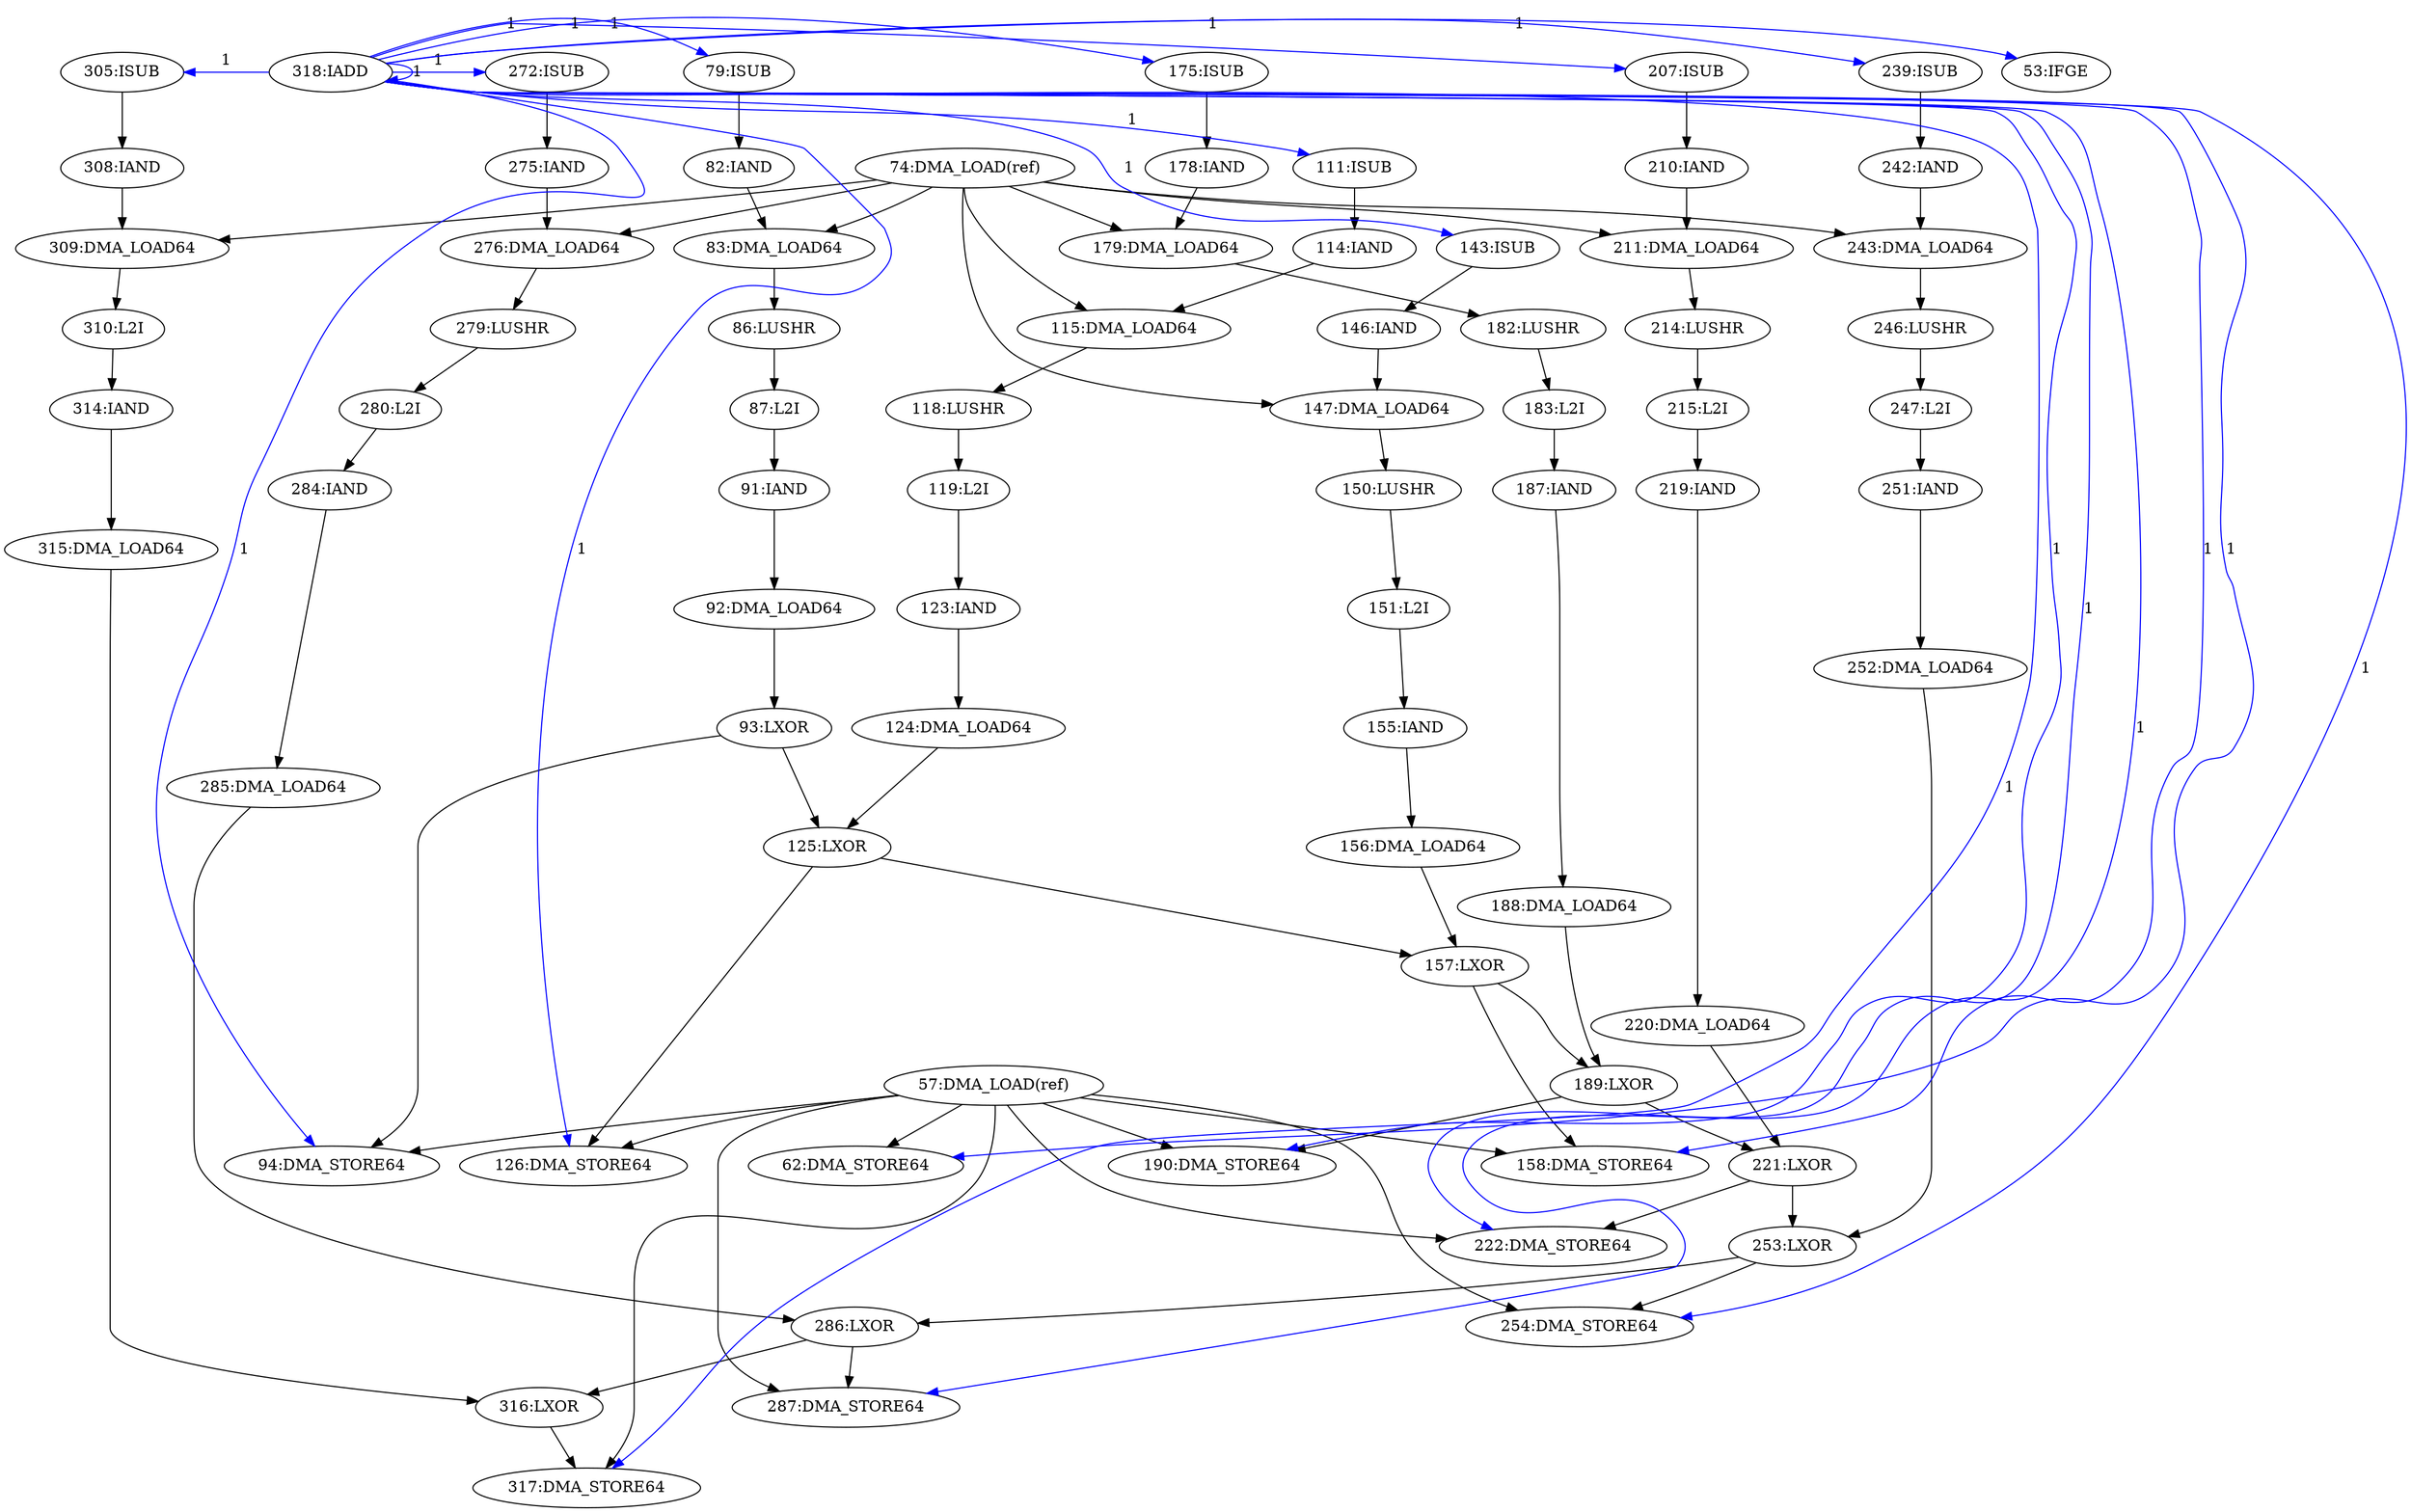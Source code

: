 digraph depgraph {
n0 [label="94:DMA_STORE64"];
n1 [label="57:DMA_LOAD(ref)"];
n1 -> n0;
n2 [label="93:LXOR"];
n2 -> n0;
n3 [label="246:LUSHR"];
n4 [label="243:DMA_LOAD64"];
n4 -> n3;
n5 [label="316:LXOR"];
n6 [label="286:LXOR"];
n6 -> n5;
n7 [label="315:DMA_LOAD64"];
n7 -> n5;
n8 [label="118:LUSHR"];
n9 [label="115:DMA_LOAD64"];
n9 -> n8;
n10 [label="155:IAND"];
n11 [label="151:L2I"];
n11 -> n10;
n12 [label="279:LUSHR"];
n13 [label="276:DMA_LOAD64"];
n13 -> n12;
n14 [label="309:DMA_LOAD64"];
n15 [label="74:DMA_LOAD(ref)"];
n15 -> n14;
n16 [label="308:IAND"];
n16 -> n14;
n17 [label="92:DMA_LOAD64"];
n18 [label="91:IAND"];
n18 -> n17;
n19 [label="242:IAND"];
n20 [label="239:ISUB"];
n20 -> n19;
n21 [label="86:LUSHR"];
n22 [label="83:DMA_LOAD64"];
n22 -> n21;
n23 [label="123:IAND"];
n24 [label="119:L2I"];
n24 -> n23;
n25 [label="247:L2I"];
n3 -> n25;
n26 [label="310:L2I"];
n14 -> n26;
n15 -> n9;
n27 [label="114:IAND"];
n27 -> n9;
n28 [label="111:ISUB"];
n28 -> n27;
n29 [label="210:IAND"];
n30 [label="207:ISUB"];
n30 -> n29;
n31 [label="188:DMA_LOAD64"];
n32 [label="187:IAND"];
n32 -> n31;
n33 [label="125:LXOR"];
n2 -> n33;
n34 [label="124:DMA_LOAD64"];
n34 -> n33;
n35 [label="182:LUSHR"];
n36 [label="179:DMA_LOAD64"];
n36 -> n35;
n37 [label="253:LXOR"];
n38 [label="221:LXOR"];
n38 -> n37;
n39 [label="252:DMA_LOAD64"];
n39 -> n37;
n40 [label="126:DMA_STORE64"];
n1 -> n40;
n33 -> n40;
n41 [label="314:IAND"];
n41 -> n7;
n42 [label="146:IAND"];
n43 [label="143:ISUB"];
n43 -> n42;
n44 [label="190:DMA_STORE64"];
n1 -> n44;
n45 [label="189:LXOR"];
n45 -> n44;
n46 [label="214:LUSHR"];
n47 [label="211:DMA_LOAD64"];
n47 -> n46;
n48 [label="220:DMA_LOAD64"];
n49 [label="219:IAND"];
n49 -> n48;
n50 [label="215:L2I"];
n50 -> n49;
n51 [label="87:L2I"];
n51 -> n18;
n45 -> n38;
n48 -> n38;
n52 [label="157:LXOR"];
n52 -> n45;
n31 -> n45;
n53 [label="284:IAND"];
n54 [label="280:L2I"];
n54 -> n53;
n55 [label="317:DMA_STORE64"];
n1 -> n55;
n5 -> n55;
n33 -> n52;
n56 [label="156:DMA_LOAD64"];
n56 -> n52;
n57 [label="222:DMA_STORE64"];
n1 -> n57;
n38 -> n57;
n58 [label="287:DMA_STORE64"];
n1 -> n58;
n6 -> n58;
n59 [label="183:L2I"];
n35 -> n59;
n15 -> n13;
n60 [label="275:IAND"];
n60 -> n13;
n15 -> n36;
n61 [label="178:IAND"];
n61 -> n36;
n62 [label="158:DMA_STORE64"];
n1 -> n62;
n52 -> n62;
n63 [label="82:IAND"];
n64 [label="79:ISUB"];
n64 -> n63;
n15 -> n47;
n29 -> n47;
n23 -> n34;
n8 -> n24;
n59 -> n32;
n15 -> n4;
n19 -> n4;
n65 [label="150:LUSHR"];
n65 -> n11;
n66 [label="147:DMA_LOAD64"];
n15 -> n66;
n42 -> n66;
n66 -> n65;
n15 -> n22;
n63 -> n22;
n12 -> n54;
n37 -> n6;
n67 [label="285:DMA_LOAD64"];
n67 -> n6;
n68 [label="251:IAND"];
n68 -> n39;
n69 [label="305:ISUB"];
n69 -> n16;
n21 -> n51;
n10 -> n56;
n25 -> n68;
n46 -> n50;
n53 -> n67;
n26 -> n41;
n70 [label="62:DMA_STORE64"];
n1 -> n70;
n71 [label="254:DMA_STORE64"];
n1 -> n71;
n37 -> n71;
n17 -> n2;
n72 [label="272:ISUB"];
n72 -> n60;
n73 [label="175:ISUB"];
n73 -> n61;
n74 [label="318:IADD"];
n74 -> n0 [constraint=false,color=blue,label="1"];
n74 -> n55 [constraint=false,color=blue,label="1"];
n74 -> n20 [constraint=false,color=blue,label="1"];
n74 -> n28 [constraint=false,color=blue,label="1"];
n74 -> n57 [constraint=false,color=blue,label="1"];
n74 -> n58 [constraint=false,color=blue,label="1"];
n74 -> n74 [constraint=false,color=blue,label="1"];
n74 -> n72 [constraint=false,color=blue,label="1"];
n74 -> n73 [constraint=false,color=blue,label="1"];
n74 -> n40 [constraint=false,color=blue,label="1"];
n74 -> n69 [constraint=false,color=blue,label="1"];
n75 [label="53:IFGE"];
n74 -> n75 [constraint=false,color=blue,label="1"];
n74 -> n62 [constraint=false,color=blue,label="1"];
n74 -> n64 [constraint=false,color=blue,label="1"];
n74 -> n70 [constraint=false,color=blue,label="1"];
n74 -> n43 [constraint=false,color=blue,label="1"];
n74 -> n71 [constraint=false,color=blue,label="1"];
n74 -> n44 [constraint=false,color=blue,label="1"];
n74 -> n30 [constraint=false,color=blue,label="1"];
}